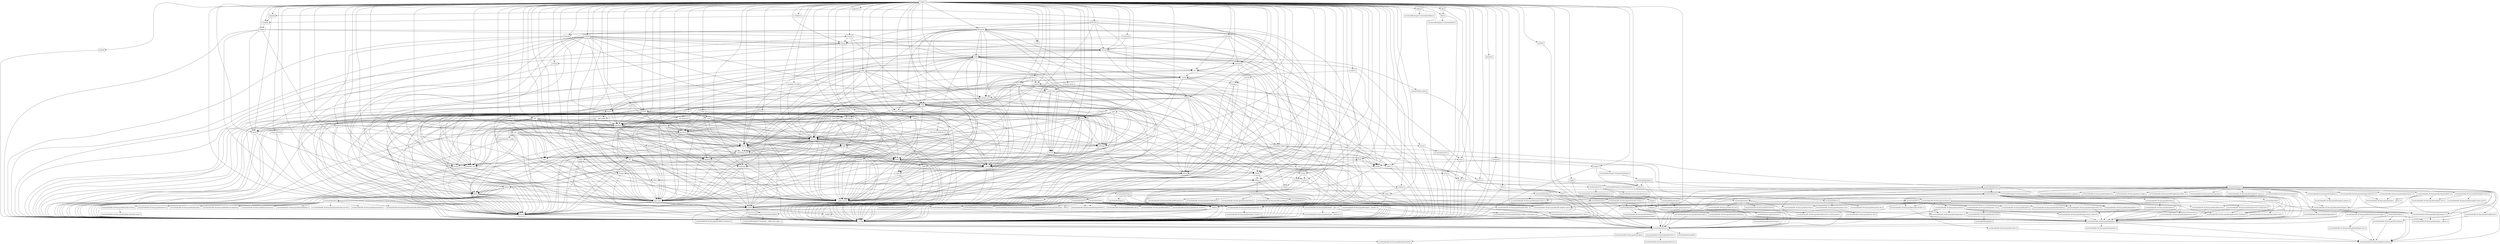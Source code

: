 digraph "all_headers" {
  header_0 [ shape="box", label="/usr/local/lib/clang/10.0.0/include/__stddef_max_align_t.h" ];
  header_1 [ shape="box", label="__nullptr" ];
  header_10 [ shape="box", label="/usr/include/features.h" ];
  header_100 [ shape="box", label="/usr/include/wctype.h" ];
  header_101 [ shape="box", label="wctype.h" ];
  header_102 [ shape="box", label="/usr/include/ctype.h" ];
  header_103 [ shape="box", label="ctype.h" ];
  header_104 [ shape="box", label="/usr/include/time.h" ];
  header_105 [ shape="box", label="ctime" ];
  header_106 [ shape="box", label="type_traits" ];
  header_107 [ shape="box", label="cstring" ];
  header_108 [ shape="box", label="algorithm" ];
  header_109 [ shape="box", label="string_view" ];
  header_11 [ shape="box", label="\<stdin\>" ];
  header_110 [ shape="box", label="__string" ];
  header_111 [ shape="box", label="/usr/include/x86_64-linux-gnu/asm/errno.h" ];
  header_112 [ shape="box", label="/usr/include/asm-generic/errno.h" ];
  header_113 [ shape="box", label="/usr/include/x86_64-linux-gnu/bits/errno.h" ];
  header_114 [ shape="box", label="/usr/include/linux/errno.h" ];
  header_115 [ shape="box", label="__threading_support" ];
  header_116 [ shape="box", label="/usr/include/sched.h" ];
  header_117 [ shape="box", label="/usr/include/asm-generic/errno-base.h" ];
  header_118 [ shape="box", label="/usr/include/x86_64-linux-gnu/bits/types/error_t.h" ];
  header_119 [ shape="box", label="/usr/include/x86_64-linux-gnu/bits/sched.h" ];
  header_12 [ shape="box", label="initializer_list" ];
  header_120 [ shape="box", label="/usr/include/x86_64-linux-gnu/bits/types/struct_sched_param.h" ];
  header_121 [ shape="box", label="__functional_base" ];
  header_122 [ shape="box", label="iterator" ];
  header_123 [ shape="box", label="/usr/include/x86_64-linux-gnu/bits/mathcalls-narrow.h" ];
  header_124 [ shape="box", label="/usr/include/x86_64-linux-gnu/bits/mathcalls.h" ];
  header_125 [ shape="box", label="/usr/include/x86_64-linux-gnu/bits/libm-simd-decl-stubs.h" ];
  header_126 [ shape="box", label="/usr/include/x86_64-linux-gnu/bits/math-vector.h" ];
  header_127 [ shape="box", label="/usr/include/math.h" ];
  header_128 [ shape="box", label="math.h" ];
  header_129 [ shape="box", label="/usr/include/x86_64-linux-gnu/bits/mathcalls-helper-functions.h" ];
  header_13 [ shape="box", label="/usr/include/x86_64-linux-gnu/gnu/stubs.h" ];
  header_130 [ shape="box", label="/usr/include/x86_64-linux-gnu/bits/fp-fast.h" ];
  header_131 [ shape="box", label="/usr/include/x86_64-linux-gnu/bits/fp-logb.h" ];
  header_132 [ shape="box", label="/usr/include/x86_64-linux-gnu/bits/flt-eval-method.h" ];
  header_133 [ shape="box", label="/usr/include/linux/limits.h" ];
  header_134 [ shape="box", label="/usr/include/x86_64-linux-gnu/bits/local_lim.h" ];
  header_135 [ shape="box", label="/usr/include/x86_64-linux-gnu/bits/xopen_lim.h" ];
  header_136 [ shape="box", label="/usr/include/x86_64-linux-gnu/bits/posix2_lim.h" ];
  header_137 [ shape="box", label="system_error" ];
  header_138 [ shape="box", label="/usr/include/x86_64-linux-gnu/bits/uio_lim.h" ];
  header_139 [ shape="box", label="cerrno" ];
  header_14 [ shape="box", label="/usr/include/x86_64-linux-gnu/gnu/stubs-64.h" ];
  header_140 [ shape="box", label="__errc" ];
  header_141 [ shape="box", label="/usr/include/errno.h" ];
  header_142 [ shape="box", label="errno.h" ];
  header_143 [ shape="box", label="/usr/include/x86_64-linux-gnu/bits/stdio.h" ];
  header_144 [ shape="box", label="/usr/include/x86_64-linux-gnu/bits/sys_errlist.h" ];
  header_145 [ shape="box", label="/usr/include/x86_64-linux-gnu/bits/libc-header-start.h" ];
  header_146 [ shape="box", label="/usr/include/x86_64-linux-gnu/bits/floatn.h" ];
  header_147 [ shape="box", label="/usr/include/x86_64-linux-gnu/bits/floatn-common.h" ];
  header_148 [ shape="box", label="stddef.h" ];
  header_149 [ shape="box", label="/usr/include/pthread.h" ];
  header_15 [ shape="box", label="cwctype" ];
  header_150 [ shape="box", label="iosfwd" ];
  header_151 [ shape="box", label="wchar.h" ];
  header_152 [ shape="box", label="/usr/include/wchar.h" ];
  header_153 [ shape="box", label="/usr/local/lib/clang/10.0.0/include/stdarg.h" ];
  header_154 [ shape="box", label="/usr/include/x86_64-linux-gnu/bits/types/__fpos64_t.h" ];
  header_155 [ shape="box", label="/usr/include/x86_64-linux-gnu/bits/types/struct_FILE.h" ];
  header_156 [ shape="box", label="cstdio" ];
  header_157 [ shape="box", label="stdio.h" ];
  header_158 [ shape="box", label="/usr/include/stdio.h" ];
  header_159 [ shape="box", label="/usr/include/x86_64-linux-gnu/bits/types/__fpos_t.h" ];
  header_16 [ shape="box", label="cctype" ];
  header_160 [ shape="box", label="/usr/include/x86_64-linux-gnu/bits/iscanonical.h" ];
  header_161 [ shape="box", label="/usr/include/x86_64-linux-gnu/bits/mathinline.h" ];
  header_162 [ shape="box", label="limits" ];
  header_163 [ shape="box", label="__undef_macros" ];
  header_164 [ shape="box", label="locale.h" ];
  header_165 [ shape="box", label="/usr/include/setjmp.h" ];
  header_166 [ shape="box", label="setjmp.h" ];
  header_167 [ shape="box", label="streambuf" ];
  header_168 [ shape="box", label="/usr/include/nl_types.h" ];
  header_169 [ shape="box", label="cstdarg" ];
  header_17 [ shape="box", label="/usr/include/x86_64-linux-gnu/bits/types/clockid_t.h" ];
  header_170 [ shape="box", label="filesystem" ];
  header_171 [ shape="box", label="locale" ];
  header_172 [ shape="box", label="iomanip" ];
  header_173 [ shape="box", label="istream" ];
  header_174 [ shape="box", label="ostream" ];
  header_175 [ shape="box", label="bitset" ];
  header_176 [ shape="box", label="__bsd_locale_fallbacks.h" ];
  header_177 [ shape="box", label="stack" ];
  header_178 [ shape="box", label="deque" ];
  header_179 [ shape="box", label="__split_buffer" ];
  header_18 [ shape="box", label="/usr/include/x86_64-linux-gnu/bits/types/clock_t.h" ];
  header_180 [ shape="box", label="__bit_reference" ];
  header_181 [ shape="box", label="cstdbool" ];
  header_182 [ shape="box", label="/usr/local/lib/clang/10.0.0/include/inttypes.h" ];
  header_183 [ shape="box", label="/usr/include/inttypes.h" ];
  header_184 [ shape="box", label="inttypes.h" ];
  header_185 [ shape="box", label="clocale" ];
  header_186 [ shape="box", label="typeindex" ];
  header_187 [ shape="box", label="list" ];
  header_188 [ shape="box", label="condition_variable" ];
  header_189 [ shape="box", label="cmath" ];
  header_19 [ shape="box", label="/usr/include/x86_64-linux-gnu/bits/types/timer_t.h" ];
  header_190 [ shape="box", label="numeric" ];
  header_191 [ shape="box", label="__node_handle" ];
  header_192 [ shape="box", label="optional" ];
  header_193 [ shape="box", label="unordered_set" ];
  header_194 [ shape="box", label="__hash_table" ];
  header_195 [ shape="box", label="/usr/include/x86_64-linux-gnu/bits/fenvinline.h" ];
  header_196 [ shape="box", label="/usr/include/fenv.h" ];
  header_197 [ shape="box", label="/usr/include/x86_64-linux-gnu/bits/fenv.h" ];
  header_198 [ shape="box", label="fenv.h" ];
  header_199 [ shape="box", label="cinttypes" ];
  header_2 [ shape="box", label="cstddef" ];
  header_20 [ shape="box", label="/usr/include/x86_64-linux-gnu/bits/types/time_t.h" ];
  header_200 [ shape="box", label="set" ];
  header_201 [ shape="box", label="__tree" ];
  header_202 [ shape="box", label="vector" ];
  header_203 [ shape="box", label="queue" ];
  header_204 [ shape="box", label="experimental/__config" ];
  header_205 [ shape="box", label="any" ];
  header_206 [ shape="box", label="ciso646" ];
  header_207 [ shape="box", label="iostream" ];
  header_208 [ shape="box", label="cfenv" ];
  header_209 [ shape="box", label="array" ];
  header_21 [ shape="box", label="/usr/include/x86_64-linux-gnu/bits/endian.h" ];
  header_210 [ shape="box", label="span" ];
  header_211 [ shape="box", label="sstream" ];
  header_212 [ shape="box", label="complex" ];
  header_213 [ shape="box", label="/usr/local/lib/clang/10.0.0/include/float.h" ];
  header_214 [ shape="box", label="float.h" ];
  header_215 [ shape="box", label="scoped_allocator" ];
  header_216 [ shape="box", label="charconv" ];
  header_217 [ shape="box", label="execution" ];
  header_218 [ shape="box", label="forward_list" ];
  header_219 [ shape="box", label="codecvt" ];
  header_22 [ shape="box", label="/usr/include/endian.h" ];
  header_220 [ shape="box", label="ccomplex" ];
  header_221 [ shape="box", label="ctgmath" ];
  header_222 [ shape="box", label="/usr/local/lib/clang/10.0.0/include/stdbool.h" ];
  header_223 [ shape="box", label="stdbool.h" ];
  header_224 [ shape="box", label="complex.h" ];
  header_225 [ shape="box", label="random" ];
  header_226 [ shape="box", label="tgmath.h" ];
  header_227 [ shape="box", label="strstream" ];
  header_228 [ shape="box", label="compare" ];
  header_229 [ shape="box", label="shared_mutex" ];
  header_23 [ shape="box", label="/usr/include/x86_64-linux-gnu/bits/uintn-identity.h" ];
  header_230 [ shape="box", label="cfloat" ];
  header_231 [ shape="box", label="map" ];
  header_232 [ shape="box", label="variant" ];
  header_233 [ shape="box", label="valarray" ];
  header_234 [ shape="box", label="thread" ];
  header_235 [ shape="box", label="fstream" ];
  header_236 [ shape="box", label="unordered_map" ];
  header_237 [ shape="box", label="/usr/include/x86_64-linux-gnu/bits/sigcontext.h" ];
  header_238 [ shape="box", label="/usr/include/x86_64-linux-gnu/bits/sigaction.h" ];
  header_239 [ shape="box", label="/usr/include/x86_64-linux-gnu/bits/types/sigval_t.h" ];
  header_24 [ shape="box", label="/usr/include/x86_64-linux-gnu/bits/byteswap.h" ];
  header_240 [ shape="box", label="/usr/include/x86_64-linux-gnu/bits/siginfo-consts-arch.h" ];
  header_241 [ shape="box", label="/usr/include/x86_64-linux-gnu/bits/sigevent-consts.h" ];
  header_242 [ shape="box", label="/usr/include/x86_64-linux-gnu/bits/types/sigevent_t.h" ];
  header_243 [ shape="box", label="/usr/include/x86_64-linux-gnu/bits/types/__sigval_t.h" ];
  header_244 [ shape="box", label="/usr/include/x86_64-linux-gnu/bits/types/siginfo_t.h" ];
  header_245 [ shape="box", label="/usr/include/x86_64-linux-gnu/bits/siginfo-consts.h" ];
  header_246 [ shape="box", label="/usr/include/x86_64-linux-gnu/bits/siginfo-arch.h" ];
  header_247 [ shape="box", label="/usr/include/x86_64-linux-gnu/bits/sigthread.h" ];
  header_248 [ shape="box", label="/usr/include/x86_64-linux-gnu/sys/ucontext.h" ];
  header_249 [ shape="box", label="csignal" ];
  header_25 [ shape="box", label="/usr/include/x86_64-linux-gnu/bits/select.h" ];
  header_250 [ shape="box", label="/usr/include/x86_64-linux-gnu/bits/signum.h" ];
  header_251 [ shape="box", label="/usr/include/x86_64-linux-gnu/bits/signum-generic.h" ];
  header_252 [ shape="box", label="/usr/include/x86_64-linux-gnu/bits/types/sig_atomic_t.h" ];
  header_253 [ shape="box", label="/usr/include/signal.h" ];
  header_254 [ shape="box", label="/usr/include/x86_64-linux-gnu/bits/types/struct_sigstack.h" ];
  header_255 [ shape="box", label="/usr/include/x86_64-linux-gnu/bits/types/stack_t.h" ];
  header_256 [ shape="box", label="/usr/include/x86_64-linux-gnu/bits/sigstack.h" ];
  header_257 [ shape="box", label="/usr/include/x86_64-linux-gnu/bits/ss_flags.h" ];
  header_258 [ shape="box", label="future" ];
  header_259 [ shape="box", label="regex" ];
  header_26 [ shape="box", label="/usr/include/x86_64-linux-gnu/sys/select.h" ];
  header_260 [ shape="box", label="csetjmp" ];
  header_27 [ shape="box", label="/usr/include/x86_64-linux-gnu/bits/setjmp.h" ];
  header_28 [ shape="box", label="/usr/include/x86_64-linux-gnu/bits/cpu-set.h" ];
  header_29 [ shape="box", label="atomic" ];
  header_3 [ shape="box", label="version" ];
  header_30 [ shape="box", label="/usr/include/x86_64-linux-gnu/bits/locale.h" ];
  header_31 [ shape="box", label="functional" ];
  header_32 [ shape="box", label="/usr/include/locale.h" ];
  header_33 [ shape="box", label="/usr/include/x86_64-linux-gnu/bits/types/struct_timeval.h" ];
  header_34 [ shape="box", label="/usr/include/x86_64-linux-gnu/bits/types/struct_timespec.h" ];
  header_35 [ shape="box", label="/usr/include/x86_64-linux-gnu/bits/types/sigset_t.h" ];
  header_36 [ shape="box", label="/usr/include/x86_64-linux-gnu/bits/types/__sigset_t.h" ];
  header_37 [ shape="box", label="/usr/include/x86_64-linux-gnu/bits/pthreadtypes-arch.h" ];
  header_38 [ shape="box", label="/usr/include/alloca.h" ];
  header_39 [ shape="box", label="/usr/include/x86_64-linux-gnu/bits/pthreadtypes.h" ];
  header_4 [ shape="box", label="/usr/local/lib/clang/10.0.0/include/stddef.h" ];
  header_40 [ shape="box", label="/usr/include/x86_64-linux-gnu/bits/thread-shared-types.h" ];
  header_41 [ shape="box", label="bit" ];
  header_42 [ shape="box", label="cwchar" ];
  header_43 [ shape="box", label="/usr/include/x86_64-linux-gnu/bits/stdlib-bsearch.h" ];
  header_44 [ shape="box", label="/usr/include/x86_64-linux-gnu/bits/stdlib-float.h" ];
  header_45 [ shape="box", label="cassert" ];
  header_46 [ shape="box", label="/usr/include/assert.h" ];
  header_47 [ shape="box", label="tuple" ];
  header_48 [ shape="box", label="stdexcept" ];
  header_49 [ shape="box", label="/usr/local/lib/clang/10.0.0/include/stdint.h" ];
  header_5 [ shape="box", label="/usr/include/x86_64-linux-gnu/bits/wordsize.h" ];
  header_50 [ shape="box", label="stdint.h" ];
  header_51 [ shape="box", label="cstdint" ];
  header_52 [ shape="box", label="__tuple" ];
  header_53 [ shape="box", label="utility" ];
  header_54 [ shape="box", label="/usr/include/strings.h" ];
  header_55 [ shape="box", label="/usr/include/string.h" ];
  header_56 [ shape="box", label="string.h" ];
  header_57 [ shape="box", label="typeinfo" ];
  header_58 [ shape="box", label="memory" ];
  header_59 [ shape="box", label="new" ];
  header_6 [ shape="box", label="/usr/include/x86_64-linux-gnu/bits/long-double.h" ];
  header_60 [ shape="box", label="exception" ];
  header_61 [ shape="box", label="/usr/include/x86_64-linux-gnu/bits/stdio_lim.h" ];
  header_62 [ shape="box", label="/usr/include/x86_64-linux-gnu/bits/types/cookie_io_functions_t.h" ];
  header_63 [ shape="box", label="/usr/include/x86_64-linux-gnu/bits/types.h" ];
  header_64 [ shape="box", label="/usr/include/stdint.h" ];
  header_65 [ shape="box", label="ios" ];
  header_66 [ shape="box", label="/usr/include/x86_64-linux-gnu/bits/waitstatus.h" ];
  header_67 [ shape="box", label="/usr/include/x86_64-linux-gnu/sys/types.h" ];
  header_68 [ shape="box", label="/usr/include/x86_64-linux-gnu/bits/typesizes.h" ];
  header_69 [ shape="box", label="/usr/include/x86_64-linux-gnu/bits/stdint-intn.h" ];
  header_7 [ shape="box", label="/usr/include/stdc-predef.h" ];
  header_70 [ shape="box", label="/usr/include/x86_64-linux-gnu/bits/stdint-uintn.h" ];
  header_71 [ shape="box", label="__debug" ];
  header_72 [ shape="box", label="cstdlib" ];
  header_73 [ shape="box", label="stdlib.h" ];
  header_74 [ shape="box", label="/usr/include/stdlib.h" ];
  header_75 [ shape="box", label="/usr/include/x86_64-linux-gnu/bits/waitflags.h" ];
  header_76 [ shape="box", label="/usr/include/x86_64-linux-gnu/bits/time.h" ];
  header_77 [ shape="box", label="/usr/include/x86_64-linux-gnu/bits/timex.h" ];
  header_78 [ shape="box", label="/usr/include/x86_64-linux-gnu/bits/types/struct_tm.h" ];
  header_79 [ shape="box", label="/usr/include/x86_64-linux-gnu/bits/types/struct_itimerspec.h" ];
  header_8 [ shape="box", label="/usr/include/x86_64-linux-gnu/sys/cdefs.h" ];
  header_80 [ shape="box", label="ratio" ];
  header_81 [ shape="box", label="climits" ];
  header_82 [ shape="box", label="limits.h" ];
  header_83 [ shape="box", label="/usr/local/lib/clang/10.0.0/include/limits.h" ];
  header_84 [ shape="box", label="/usr/include/limits.h" ];
  header_85 [ shape="box", label="/usr/include/x86_64-linux-gnu/bits/posix1_lim.h" ];
  header_86 [ shape="box", label="string" ];
  header_87 [ shape="box", label="__locale" ];
  header_88 [ shape="box", label="/usr/include/x86_64-linux-gnu/bits/types/FILE.h" ];
  header_89 [ shape="box", label="/usr/include/x86_64-linux-gnu/bits/types/__FILE.h" ];
  header_9 [ shape="box", label="__config" ];
  header_90 [ shape="box", label="/usr/include/x86_64-linux-gnu/bits/types/__locale_t.h" ];
  header_91 [ shape="box", label="/usr/include/x86_64-linux-gnu/bits/types/locale_t.h" ];
  header_92 [ shape="box", label="/usr/include/x86_64-linux-gnu/bits/types/wint_t.h" ];
  header_93 [ shape="box", label="/usr/include/x86_64-linux-gnu/bits/wchar.h" ];
  header_94 [ shape="box", label="/usr/include/x86_64-linux-gnu/bits/types/__mbstate_t.h" ];
  header_95 [ shape="box", label="/usr/include/x86_64-linux-gnu/bits/types/mbstate_t.h" ];
  header_96 [ shape="box", label="chrono" ];
  header_97 [ shape="box", label="__mutex_base" ];
  header_98 [ shape="box", label="mutex" ];
  header_99 [ shape="box", label="/usr/include/x86_64-linux-gnu/bits/wctype-wchar.h" ];
  header_78 -> header_63;
  header_119 -> header_120;
  header_60 -> header_72;
  header_60 -> header_106;
  header_60 -> header_2;
  header_60 -> header_3;
  header_60 -> header_9;
  header_63 -> header_68;
  header_63 -> header_5;
  header_63 -> header_10;
  header_168 -> header_10;
  header_65 -> header_87;
  header_65 -> header_150;
  header_65 -> header_9;
  header_65 -> header_29;
  header_65 -> header_137;
  header_64 -> header_145;
  header_64 -> header_63;
  header_64 -> header_70;
  header_64 -> header_5;
  header_64 -> header_69;
  header_64 -> header_93;
  header_67 -> header_17;
  header_67 -> header_10;
  header_67 -> header_39;
  header_67 -> header_148;
  header_67 -> header_26;
  header_67 -> header_18;
  header_67 -> header_19;
  header_67 -> header_20;
  header_67 -> header_63;
  header_67 -> header_69;
  header_67 -> header_22;
  header_69 -> header_63;
  header_167 -> header_163;
  header_167 -> header_150;
  header_167 -> header_65;
  header_167 -> header_9;
  header_166 -> header_165;
  header_166 -> header_9;
  header_165 -> header_36;
  header_165 -> header_27;
  header_165 -> header_10;
  header_164 -> header_32;
  header_164 -> header_9;
  header_185 -> header_164;
  header_185 -> header_9;
  header_212 -> header_48;
  header_212 -> header_211;
  header_212 -> header_3;
  header_212 -> header_106;
  header_212 -> header_189;
  header_212 -> header_9;
  header_79 -> header_34;
  header_79 -> header_63;
  header_194 -> header_58;
  header_194 -> header_12;
  header_194 -> header_53;
  header_194 -> header_108;
  header_194 -> header_71;
  header_194 -> header_122;
  header_194 -> header_163;
  header_194 -> header_106;
  header_194 -> header_189;
  header_194 -> header_9;
  header_187 -> header_58;
  header_187 -> header_12;
  header_187 -> header_9;
  header_187 -> header_108;
  header_187 -> header_71;
  header_187 -> header_122;
  header_187 -> header_163;
  header_187 -> header_162;
  header_187 -> header_106;
  header_187 -> header_3;
  header_206 -> header_9;
  header_207 -> header_174;
  header_207 -> header_167;
  header_207 -> header_9;
  header_207 -> header_65;
  header_207 -> header_173;
  header_204 -> header_9;
  header_186 -> header_57;
  header_186 -> header_121;
  header_186 -> header_9;
  header_202 -> header_108;
  header_202 -> header_58;
  header_202 -> header_150;
  header_202 -> header_9;
  header_202 -> header_12;
  header_202 -> header_179;
  header_202 -> header_180;
  header_202 -> header_71;
  header_202 -> header_3;
  header_202 -> header_121;
  header_202 -> header_163;
  header_202 -> header_162;
  header_202 -> header_107;
  header_202 -> header_106;
  header_202 -> header_81;
  header_202 -> header_48;
  header_203 -> header_178;
  header_203 -> header_31;
  header_203 -> header_202;
  header_203 -> header_108;
  header_203 -> header_9;
  header_200 -> header_3;
  header_200 -> header_201;
  header_200 -> header_191;
  header_200 -> header_9;
  header_200 -> header_31;
  header_201 -> header_58;
  header_201 -> header_108;
  header_201 -> header_122;
  header_201 -> header_163;
  header_201 -> header_9;
  header_201 -> header_48;
  header_2 -> header_4;
  header_2 -> header_9;
  header_2 -> header_3;
  header_2 -> header_1;
  header_180 -> header_163;
  header_180 -> header_108;
  header_180 -> header_41;
  header_180 -> header_9;
  header_183 -> header_50;
  header_183 -> header_10;
  header_182 -> header_183;
  header_72 -> header_73;
  header_72 -> header_9;
  header_73 -> header_9;
  header_73 -> header_74;
  header_73 -> header_128;
  header_70 -> header_63;
  header_71 -> header_72;
  header_71 -> header_2;
  header_71 -> header_150;
  header_71 -> header_156;
  header_71 -> header_9;
  header_76 -> header_63;
  header_76 -> header_77;
  header_77 -> header_63;
  header_77 -> header_33;
  header_74 -> header_145;
  header_74 -> header_38;
  header_74 -> header_146;
  header_74 -> header_148;
  header_74 -> header_66;
  header_74 -> header_44;
  header_74 -> header_43;
  header_74 -> header_67;
  header_74 -> header_75;
  header_74 -> header_91;
  header_116 -> header_10;
  header_116 -> header_28;
  header_116 -> header_148;
  header_116 -> header_34;
  header_116 -> header_20;
  header_116 -> header_63;
  header_116 -> header_119;
  header_114 -> header_111;
  header_115 -> header_150;
  header_115 -> header_142;
  header_115 -> header_149;
  header_115 -> header_116;
  header_115 -> header_163;
  header_115 -> header_96;
  header_115 -> header_9;
  header_112 -> header_117;
  header_113 -> header_114;
  header_110 -> header_58;
  header_110 -> header_156;
  header_110 -> header_71;
  header_110 -> header_108;
  header_110 -> header_163;
  header_110 -> header_9;
  header_111 -> header_112;
  header_245 -> header_240;
  header_245 -> header_246;
  header_169 -> header_153;
  header_169 -> header_9;
  header_196 -> header_197;
  header_196 -> header_195;
  header_196 -> header_145;
  header_217 -> header_9;
  header_211 -> header_174;
  header_211 -> header_163;
  header_211 -> header_9;
  header_211 -> header_86;
  header_211 -> header_173;
  header_193 -> header_31;
  header_193 -> header_194;
  header_193 -> header_71;
  header_193 -> header_3;
  header_193 -> header_191;
  header_193 -> header_9;
  header_190 -> header_3;
  header_190 -> header_31;
  header_190 -> header_122;
  header_190 -> header_163;
  header_190 -> header_162;
  header_190 -> header_189;
  header_190 -> header_9;
  header_191 -> header_58;
  header_191 -> header_163;
  header_191 -> header_192;
  header_191 -> header_9;
  header_215 -> header_58;
  header_215 -> header_3;
  header_215 -> header_9;
  header_9 -> header_10;
  header_219 -> header_87;
  header_219 -> header_9;
  header_218 -> header_58;
  header_218 -> header_12;
  header_218 -> header_108;
  header_218 -> header_122;
  header_218 -> header_163;
  header_218 -> header_162;
  header_218 -> header_9;
  header_218 -> header_3;
  header_198 -> header_196;
  header_198 -> header_9;
  header_199 -> header_184;
  header_199 -> header_51;
  header_199 -> header_9;
  header_47 -> header_52;
  header_47 -> header_53;
  header_47 -> header_2;
  header_47 -> header_3;
  header_47 -> header_121;
  header_47 -> header_106;
  header_47 -> header_9;
  header_46 -> header_10;
  header_45 -> header_46;
  header_45 -> header_9;
  header_42 -> header_15;
  header_42 -> header_151;
  header_42 -> header_9;
  header_41 -> header_71;
  header_41 -> header_3;
  header_41 -> header_163;
  header_41 -> header_162;
  header_41 -> header_106;
  header_41 -> header_9;
  header_162 -> header_163;
  header_162 -> header_106;
  header_162 -> header_3;
  header_162 -> header_9;
  header_105 -> header_104;
  header_105 -> header_9;
  header_104 -> header_17;
  header_104 -> header_10;
  header_104 -> header_148;
  header_104 -> header_34;
  header_104 -> header_18;
  header_104 -> header_19;
  header_104 -> header_20;
  header_104 -> header_76;
  header_104 -> header_78;
  header_104 -> header_79;
  header_104 -> header_91;
  header_107 -> header_56;
  header_107 -> header_9;
  header_106 -> header_2;
  header_106 -> header_3;
  header_106 -> header_9;
  header_101 -> header_100;
  header_101 -> header_9;
  header_100 -> header_63;
  header_100 -> header_10;
  header_100 -> header_91;
  header_100 -> header_92;
  header_100 -> header_99;
  header_49 -> header_64;
  header_102 -> header_63;
  header_102 -> header_10;
  header_102 -> header_91;
  header_102 -> header_22;
  header_228 -> header_9;
  header_228 -> header_106;
  header_228 -> header_209;
  header_229 -> header_163;
  header_229 -> header_97;
  header_229 -> header_3;
  header_229 -> header_9;
  header_214 -> header_213;
  header_214 -> header_9;
  header_220 -> header_212;
  header_221 -> header_220;
  header_221 -> header_189;
  header_223 -> header_222;
  header_223 -> header_9;
  header_224 -> header_220;
  header_224 -> header_9;
  header_225 -> header_174;
  header_225 -> header_12;
  header_225 -> header_173;
  header_225 -> header_51;
  header_225 -> header_86;
  header_225 -> header_2;
  header_225 -> header_108;
  header_225 -> header_190;
  header_225 -> header_163;
  header_225 -> header_162;
  header_225 -> header_106;
  header_225 -> header_189;
  header_225 -> header_202;
  header_225 -> header_9;
  header_226 -> header_221;
  header_226 -> header_9;
  header_227 -> header_174;
  header_227 -> header_9;
  header_227 -> header_173;
  header_184 -> header_50;
  header_184 -> header_182;
  header_184 -> header_9;
  header_4 -> header_0;
  header_181 -> header_9;
  header_3 -> header_9;
  header_1 -> header_9;
  header_192 -> header_59;
  header_192 -> header_12;
  header_192 -> header_53;
  header_192 -> header_48;
  header_192 -> header_31;
  header_192 -> header_71;
  header_192 -> header_3;
  header_192 -> header_121;
  header_192 -> header_163;
  header_192 -> header_106;
  header_192 -> header_9;
  header_189 -> header_128;
  header_189 -> header_3;
  header_189 -> header_9;
  header_188 -> header_58;
  header_188 -> header_97;
  header_188 -> header_9;
  header_8 -> header_6;
  header_8 -> header_5;
  header_210 -> header_2;
  header_210 -> header_106;
  header_210 -> header_9;
  header_210 -> header_122;
  header_210 -> header_209;
  header_58 -> header_59;
  header_58 -> header_150;
  header_58 -> header_122;
  header_58 -> header_51;
  header_58 -> header_53;
  header_58 -> header_48;
  header_58 -> header_57;
  header_58 -> header_47;
  header_58 -> header_45;
  header_58 -> header_2;
  header_58 -> header_3;
  header_58 -> header_121;
  header_58 -> header_162;
  header_58 -> header_163;
  header_58 -> header_29;
  header_58 -> header_107;
  header_58 -> header_106;
  header_58 -> header_9;
  header_59 -> header_60;
  header_59 -> header_106;
  header_59 -> header_2;
  header_59 -> header_3;
  header_59 -> header_9;
  header_50 -> header_49;
  header_50 -> header_9;
  header_51 -> header_50;
  header_51 -> header_9;
  header_52 -> header_106;
  header_52 -> header_2;
  header_52 -> header_9;
  header_53 -> header_12;
  header_53 -> header_51;
  header_53 -> header_52;
  header_53 -> header_71;
  header_53 -> header_2;
  header_53 -> header_3;
  header_53 -> header_107;
  header_53 -> header_106;
  header_53 -> header_9;
  header_54 -> header_148;
  header_54 -> header_10;
  header_54 -> header_91;
  header_55 -> header_148;
  header_55 -> header_145;
  header_55 -> header_91;
  header_55 -> header_54;
  header_56 -> header_55;
  header_56 -> header_9;
  header_57 -> header_60;
  header_57 -> header_51;
  header_57 -> header_2;
  header_57 -> header_9;
  header_216 -> header_140;
  header_216 -> header_50;
  header_216 -> header_56;
  header_216 -> header_71;
  header_216 -> header_163;
  header_216 -> header_162;
  header_216 -> header_106;
  header_216 -> header_128;
  header_134 -> header_133;
  header_135 -> header_138;
  header_137 -> header_140;
  header_137 -> header_106;
  header_137 -> header_86;
  header_137 -> header_121;
  header_137 -> header_48;
  header_139 -> header_142;
  header_139 -> header_9;
  header_252 -> header_63;
  header_239 -> header_243;
  header_237 -> header_63;
  header_236 -> header_31;
  header_236 -> header_47;
  header_236 -> header_194;
  header_236 -> header_71;
  header_236 -> header_3;
  header_236 -> header_191;
  header_236 -> header_9;
  header_236 -> header_48;
  header_235 -> header_174;
  header_235 -> header_170;
  header_235 -> header_173;
  header_235 -> header_72;
  header_235 -> header_163;
  header_235 -> header_156;
  header_235 -> header_87;
  header_235 -> header_9;
  header_234 -> header_58;
  header_234 -> header_150;
  header_234 -> header_106;
  header_234 -> header_115;
  header_234 -> header_31;
  header_234 -> header_47;
  header_234 -> header_71;
  header_234 -> header_2;
  header_234 -> header_121;
  header_234 -> header_137;
  header_234 -> header_163;
  header_234 -> header_96;
  header_234 -> header_97;
  header_234 -> header_9;
  header_233 -> header_59;
  header_233 -> header_12;
  header_233 -> header_31;
  header_233 -> header_2;
  header_233 -> header_108;
  header_233 -> header_163;
  header_233 -> header_189;
  header_233 -> header_9;
  header_232 -> header_59;
  header_232 -> header_12;
  header_232 -> header_52;
  header_232 -> header_53;
  header_232 -> header_9;
  header_232 -> header_31;
  header_232 -> header_47;
  header_232 -> header_60;
  header_232 -> header_3;
  header_232 -> header_163;
  header_232 -> header_162;
  header_232 -> header_106;
  header_232 -> header_209;
  header_231 -> header_58;
  header_231 -> header_53;
  header_231 -> header_12;
  header_231 -> header_191;
  header_231 -> header_9;
  header_231 -> header_31;
  header_231 -> header_3;
  header_231 -> header_201;
  header_231 -> header_106;
  header_231 -> header_122;
  header_230 -> header_214;
  header_230 -> header_9;
  header_249 -> header_253;
  header_249 -> header_9;
  header_29 -> header_51;
  header_29 -> header_106;
  header_29 -> header_2;
  header_29 -> header_3;
  header_29 -> header_9;
  header_25 -> header_5;
  header_24 -> header_63;
  header_24 -> header_10;
  header_27 -> header_5;
  header_26 -> header_10;
  header_26 -> header_25;
  header_26 -> header_34;
  header_26 -> header_35;
  header_26 -> header_33;
  header_26 -> header_20;
  header_26 -> header_63;
  header_20 -> header_63;
  header_23 -> header_63;
  header_22 -> header_10;
  header_22 -> header_21;
  header_22 -> header_23;
  header_22 -> header_24;
  header_127 -> header_131;
  header_127 -> header_145;
  header_127 -> header_146;
  header_127 -> header_132;
  header_127 -> header_130;
  header_127 -> header_126;
  header_127 -> header_63;
  header_127 -> header_124;
  header_127 -> header_123;
  header_127 -> header_161;
  header_127 -> header_160;
  header_127 -> header_129;
  header_126 -> header_125;
  header_122 -> header_150;
  header_122 -> header_12;
  header_122 -> header_71;
  header_122 -> header_2;
  header_122 -> header_3;
  header_122 -> header_121;
  header_122 -> header_106;
  header_122 -> header_9;
  header_121 -> header_59;
  header_121 -> header_53;
  header_121 -> header_57;
  header_121 -> header_60;
  header_121 -> header_106;
  header_121 -> header_9;
  header_128 -> header_127;
  header_128 -> header_162;
  header_128 -> header_106;
  header_128 -> header_73;
  header_128 -> header_9;
  header_248 -> header_10;
  header_248 -> header_63;
  header_248 -> header_35;
  header_248 -> header_255;
  header_205 -> header_58;
  header_205 -> header_59;
  header_205 -> header_57;
  header_205 -> header_72;
  header_205 -> header_204;
  header_205 -> header_3;
  header_205 -> header_106;
  header_242 -> header_243;
  header_242 -> header_63;
  header_242 -> header_5;
  header_247 -> header_36;
  header_244 -> header_243;
  header_244 -> header_63;
  header_244 -> header_5;
  header_244 -> header_246;
  header_250 -> header_251;
  header_38 -> header_148;
  header_38 -> header_10;
  header_39 -> header_40;
  header_37 -> header_5;
  header_34 -> header_63;
  header_35 -> header_36;
  header_32 -> header_148;
  header_32 -> header_10;
  header_32 -> header_91;
  header_32 -> header_30;
  header_33 -> header_63;
  header_31 -> header_58;
  header_31 -> header_53;
  header_31 -> header_57;
  header_31 -> header_47;
  header_31 -> header_60;
  header_31 -> header_3;
  header_31 -> header_121;
  header_31 -> header_106;
  header_31 -> header_9;
  header_18 -> header_63;
  header_152 -> header_153;
  header_152 -> header_145;
  header_152 -> header_146;
  header_152 -> header_148;
  header_152 -> header_89;
  header_152 -> header_88;
  header_152 -> header_95;
  header_152 -> header_91;
  header_152 -> header_92;
  header_152 -> header_93;
  header_150 -> header_151;
  header_150 -> header_9;
  header_151 -> header_152;
  header_151 -> header_9;
  header_156 -> header_157;
  header_156 -> header_9;
  header_157 -> header_158;
  header_157 -> header_9;
  header_154 -> header_94;
  header_154 -> header_63;
  header_155 -> header_63;
  header_158 -> header_62;
  header_158 -> header_153;
  header_158 -> header_143;
  header_158 -> header_145;
  header_158 -> header_144;
  header_158 -> header_154;
  header_158 -> header_155;
  header_158 -> header_148;
  header_158 -> header_159;
  header_158 -> header_63;
  header_158 -> header_61;
  header_158 -> header_89;
  header_158 -> header_88;
  header_159 -> header_94;
  header_159 -> header_63;
  header_259 -> header_58;
  header_259 -> header_12;
  header_259 -> header_53;
  header_259 -> header_178;
  header_259 -> header_9;
  header_259 -> header_202;
  header_259 -> header_3;
  header_259 -> header_163;
  header_259 -> header_48;
  header_259 -> header_87;
  header_259 -> header_86;
  header_259 -> header_122;
  header_258 -> header_58;
  header_258 -> header_234;
  header_258 -> header_60;
  header_258 -> header_98;
  header_258 -> header_137;
  header_258 -> header_96;
  header_258 -> header_9;
  header_208 -> header_198;
  header_208 -> header_9;
  header_109 -> header_108;
  header_109 -> header_3;
  header_109 -> header_71;
  header_109 -> header_122;
  header_109 -> header_163;
  header_109 -> header_162;
  header_109 -> header_48;
  header_109 -> header_110;
  header_109 -> header_9;
  header_253 -> header_241;
  header_253 -> header_10;
  header_253 -> header_239;
  header_253 -> header_238;
  header_253 -> header_237;
  header_253 -> header_148;
  header_253 -> header_34;
  header_253 -> header_35;
  header_253 -> header_248;
  header_253 -> header_247;
  header_253 -> header_242;
  header_253 -> header_63;
  header_253 -> header_256;
  header_253 -> header_257;
  header_253 -> header_39;
  header_253 -> header_250;
  header_253 -> header_252;
  header_253 -> header_255;
  header_253 -> header_254;
  header_253 -> header_244;
  header_253 -> header_245;
  header_209 -> header_108;
  header_209 -> header_3;
  header_209 -> header_52;
  header_209 -> header_53;
  header_209 -> header_9;
  header_209 -> header_72;
  header_209 -> header_71;
  header_209 -> header_122;
  header_209 -> header_106;
  header_209 -> header_48;
  header_255 -> header_148;
  header_108 -> header_58;
  header_108 -> header_122;
  header_108 -> header_12;
  header_108 -> header_53;
  header_108 -> header_31;
  header_108 -> header_71;
  header_108 -> header_2;
  header_108 -> header_3;
  header_108 -> header_41;
  header_108 -> header_163;
  header_108 -> header_107;
  header_108 -> header_106;
  header_108 -> header_9;
  header_40 -> header_37;
  header_83 -> header_84;
  header_82 -> header_83;
  header_82 -> header_9;
  header_81 -> header_82;
  header_81 -> header_9;
  header_80 -> header_163;
  header_80 -> header_51;
  header_80 -> header_81;
  header_80 -> header_106;
  header_80 -> header_9;
  header_87 -> header_58;
  header_87 -> header_16;
  header_87 -> header_51;
  header_87 -> header_53;
  header_87 -> header_98;
  header_87 -> header_164;
  header_87 -> header_86;
  header_87 -> header_9;
  header_86 -> header_58;
  header_86 -> header_150;
  header_86 -> header_122;
  header_86 -> header_12;
  header_86 -> header_51;
  header_86 -> header_53;
  header_86 -> header_48;
  header_86 -> header_9;
  header_86 -> header_71;
  header_86 -> header_109;
  header_86 -> header_3;
  header_86 -> header_121;
  header_86 -> header_163;
  header_86 -> header_156;
  header_86 -> header_107;
  header_86 -> header_106;
  header_86 -> header_42;
  header_86 -> header_108;
  header_85 -> header_5;
  header_85 -> header_134;
  header_84 -> header_136;
  header_84 -> header_145;
  header_84 -> header_135;
  header_84 -> header_85;
  header_141 -> header_10;
  header_141 -> header_113;
  header_141 -> header_118;
  header_140 -> header_139;
  header_140 -> header_9;
  header_142 -> header_141;
  header_142 -> header_9;
  header_145 -> header_10;
  header_147 -> header_6;
  header_147 -> header_10;
  header_146 -> header_10;
  header_146 -> header_147;
  header_149 -> header_10;
  header_149 -> header_39;
  header_149 -> header_34;
  header_149 -> header_22;
  header_149 -> header_5;
  header_149 -> header_116;
  header_149 -> header_104;
  header_149 -> header_27;
  header_148 -> header_4;
  header_148 -> header_1;
  header_148 -> header_9;
  header_103 -> header_102;
  header_103 -> header_9;
  header_48 -> header_60;
  header_48 -> header_150;
  header_48 -> header_9;
  header_260 -> header_166;
  header_260 -> header_9;
  header_15 -> header_16;
  header_15 -> header_101;
  header_15 -> header_9;
  header_16 -> header_103;
  header_16 -> header_9;
  header_17 -> header_63;
  header_10 -> header_7;
  header_10 -> header_8;
  header_10 -> header_13;
  header_11 -> header_60;
  header_11 -> header_169;
  header_11 -> header_65;
  header_11 -> header_162;
  header_11 -> header_167;
  header_11 -> header_166;
  header_11 -> header_164;
  header_11 -> header_206;
  header_11 -> header_207;
  header_11 -> header_205;
  header_11 -> header_202;
  header_11 -> header_203;
  header_11 -> header_200;
  header_11 -> header_2;
  header_11 -> header_208;
  header_11 -> header_209;
  header_11 -> header_72;
  header_11 -> header_73;
  header_11 -> header_215;
  header_11 -> header_214;
  header_11 -> header_217;
  header_11 -> header_216;
  header_11 -> header_211;
  header_11 -> header_210;
  header_11 -> header_190;
  header_11 -> header_212;
  header_11 -> header_9;
  header_11 -> header_219;
  header_11 -> header_218;
  header_11 -> header_198;
  header_11 -> header_199;
  header_11 -> header_47;
  header_11 -> header_45;
  header_11 -> header_109;
  header_11 -> header_42;
  header_11 -> header_41;
  header_11 -> header_105;
  header_11 -> header_107;
  header_11 -> header_106;
  header_11 -> header_101;
  header_11 -> header_103;
  header_11 -> header_48;
  header_11 -> header_228;
  header_11 -> header_229;
  header_11 -> header_220;
  header_11 -> header_221;
  header_11 -> header_223;
  header_11 -> header_224;
  header_11 -> header_225;
  header_11 -> header_226;
  header_11 -> header_227;
  header_11 -> header_185;
  header_11 -> header_184;
  header_11 -> header_187;
  header_11 -> header_186;
  header_11 -> header_181;
  header_11 -> header_3;
  header_11 -> header_192;
  header_11 -> header_189;
  header_11 -> header_188;
  header_11 -> header_193;
  header_11 -> header_58;
  header_11 -> header_59;
  header_11 -> header_50;
  header_11 -> header_51;
  header_11 -> header_53;
  header_11 -> header_56;
  header_11 -> header_57;
  header_11 -> header_137;
  header_11 -> header_139;
  header_11 -> header_236;
  header_11 -> header_235;
  header_11 -> header_234;
  header_11 -> header_233;
  header_11 -> header_232;
  header_11 -> header_231;
  header_11 -> header_230;
  header_11 -> header_29;
  header_11 -> header_122;
  header_11 -> header_128;
  header_11 -> header_249;
  header_11 -> header_31;
  header_11 -> header_150;
  header_11 -> header_151;
  header_11 -> header_156;
  header_11 -> header_157;
  header_11 -> header_259;
  header_11 -> header_258;
  header_11 -> header_108;
  header_11 -> header_82;
  header_11 -> header_81;
  header_11 -> header_80;
  header_11 -> header_86;
  header_11 -> header_142;
  header_11 -> header_148;
  header_11 -> header_260;
  header_11 -> header_15;
  header_11 -> header_16;
  header_11 -> header_12;
  header_11 -> header_98;
  header_11 -> header_96;
  header_11 -> header_174;
  header_11 -> header_175;
  header_11 -> header_177;
  header_11 -> header_170;
  header_11 -> header_171;
  header_11 -> header_172;
  header_11 -> header_173;
  header_11 -> header_178;
  header_12 -> header_2;
  header_12 -> header_9;
  header_13 -> header_14;
  header_62 -> header_63;
  header_19 -> header_63;
  header_98 -> header_58;
  header_98 -> header_97;
  header_98 -> header_51;
  header_98 -> header_31;
  header_98 -> header_47;
  header_98 -> header_3;
  header_98 -> header_163;
  header_98 -> header_115;
  header_98 -> header_9;
  header_99 -> header_63;
  header_99 -> header_92;
  header_99 -> header_22;
  header_95 -> header_94;
  header_96 -> header_80;
  header_96 -> header_105;
  header_96 -> header_3;
  header_96 -> header_163;
  header_96 -> header_162;
  header_96 -> header_106;
  header_96 -> header_9;
  header_97 -> header_163;
  header_97 -> header_96;
  header_97 -> header_115;
  header_97 -> header_9;
  header_97 -> header_137;
  header_91 -> header_90;
  header_174 -> header_175;
  header_174 -> header_122;
  header_174 -> header_171;
  header_174 -> header_65;
  header_174 -> header_3;
  header_174 -> header_167;
  header_174 -> header_9;
  header_175 -> header_150;
  header_175 -> header_2;
  header_175 -> header_180;
  header_175 -> header_121;
  header_175 -> header_163;
  header_175 -> header_81;
  header_175 -> header_48;
  header_175 -> header_86;
  header_175 -> header_9;
  header_176 -> header_58;
  header_176 -> header_153;
  header_176 -> header_73;
  header_177 -> header_178;
  header_177 -> header_9;
  header_170 -> header_58;
  header_170 -> header_150;
  header_170 -> header_177;
  header_170 -> header_122;
  header_170 -> header_171;
  header_170 -> header_172;
  header_170 -> header_53;
  header_170 -> header_72;
  header_170 -> header_71;
  header_170 -> header_2;
  header_170 -> header_3;
  header_170 -> header_137;
  header_170 -> header_163;
  header_170 -> header_109;
  header_170 -> header_96;
  header_170 -> header_86;
  header_170 -> header_9;
  header_171 -> header_58;
  header_171 -> header_176;
  header_171 -> header_156;
  header_171 -> header_122;
  header_171 -> header_167;
  header_171 -> header_72;
  header_171 -> header_163;
  header_171 -> header_169;
  header_171 -> header_168;
  header_171 -> header_65;
  header_171 -> header_108;
  header_171 -> header_71;
  header_171 -> header_105;
  header_171 -> header_162;
  header_171 -> header_9;
  header_171 -> header_87;
  header_171 -> header_3;
  header_172 -> header_173;
  header_172 -> header_3;
  header_172 -> header_110;
  header_172 -> header_9;
  header_173 -> header_163;
  header_173 -> header_174;
  header_173 -> header_3;
  header_173 -> header_9;
  header_178 -> header_3;
  header_178 -> header_122;
  header_178 -> header_12;
  header_178 -> header_48;
  header_178 -> header_179;
  header_178 -> header_108;
  header_178 -> header_163;
  header_178 -> header_106;
  header_178 -> header_9;
  header_179 -> header_163;
  header_179 -> header_106;
  header_179 -> header_108;
  header_179 -> header_9;
}